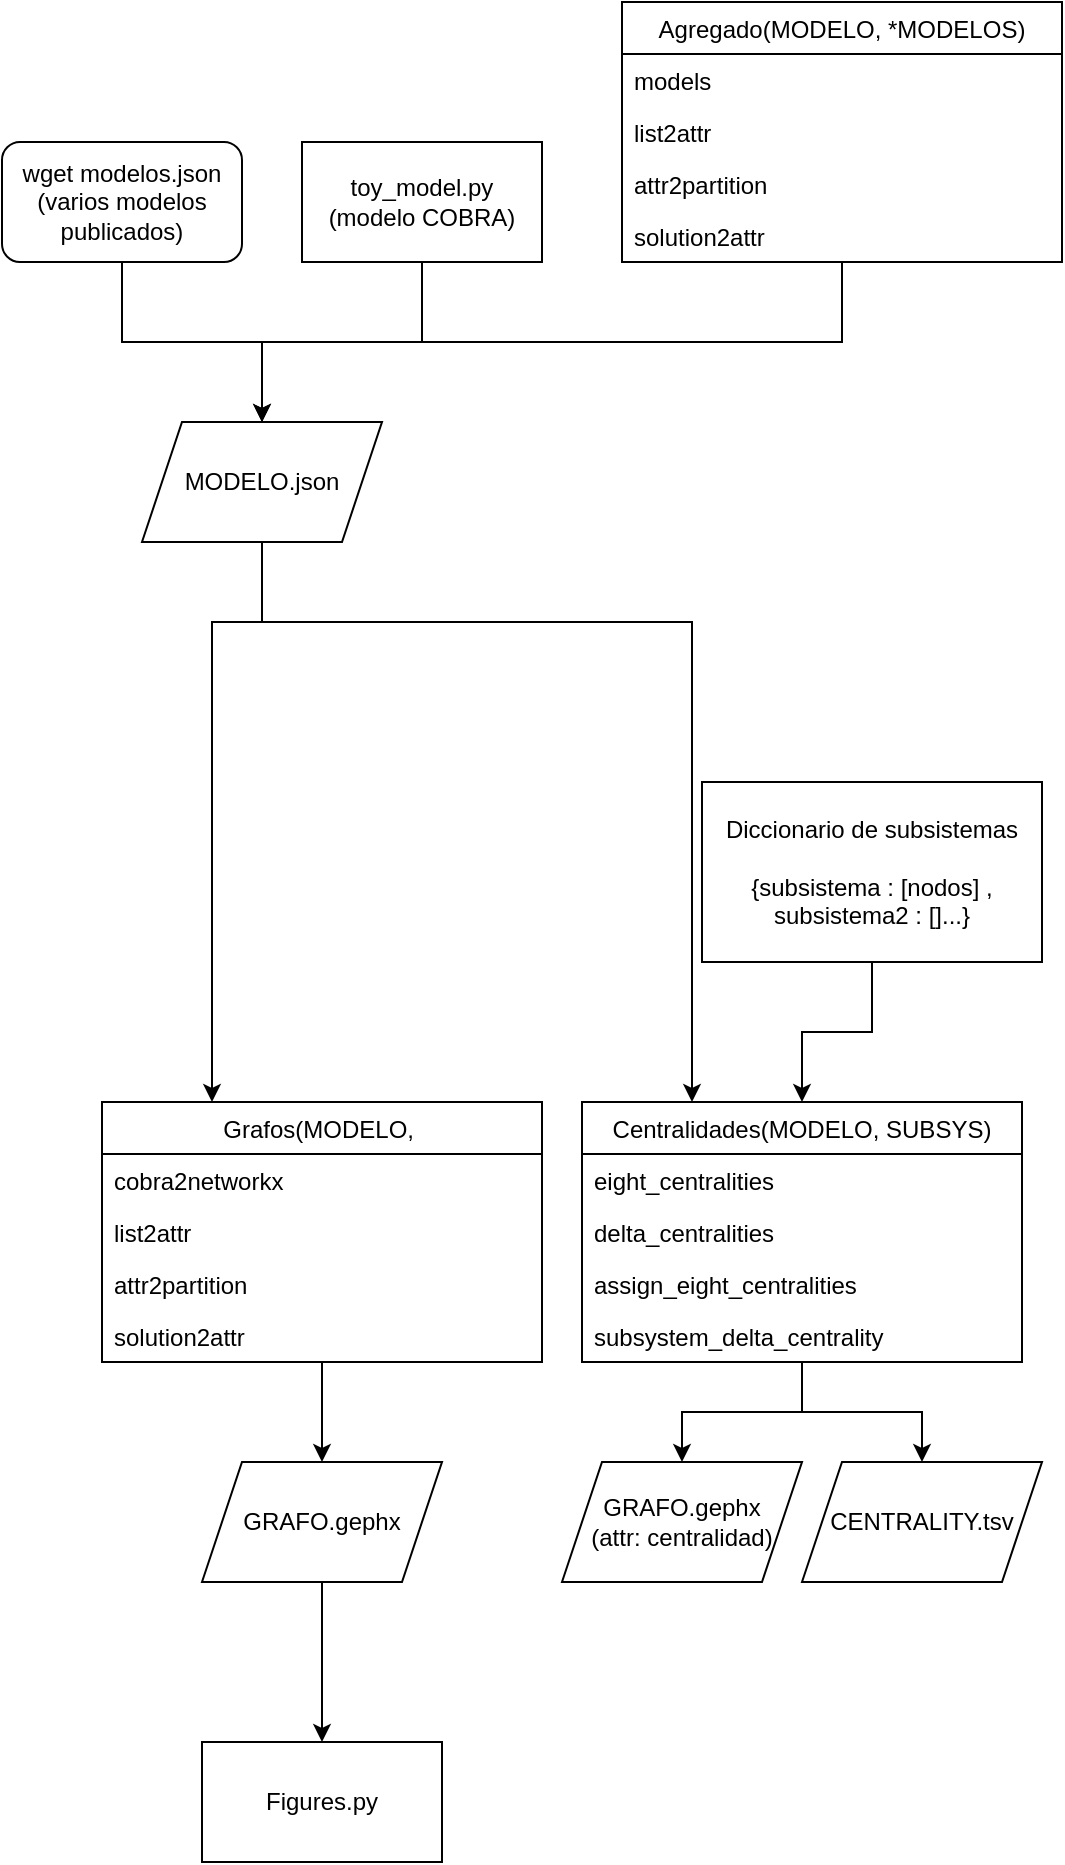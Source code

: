 <mxfile version="13.10.0" type="embed" pages="2">
    <diagram id="V4jA5u0HrALBCaSa1z8p" name="Page-2">
        <mxGraphModel dx="2099" dy="2011" grid="1" gridSize="10" guides="1" tooltips="1" connect="1" arrows="1" fold="1" page="1" pageScale="1" pageWidth="680" pageHeight="540" math="0" shadow="0">
            <root>
                <mxCell id="q56ZZanaA2h86lZk7YoQ-0"/>
                <mxCell id="q56ZZanaA2h86lZk7YoQ-1" parent="q56ZZanaA2h86lZk7YoQ-0"/>
                <mxCell id="GbEVvOrw_8Plu3P2y-ph-27" value="" style="edgeStyle=orthogonalEdgeStyle;rounded=0;orthogonalLoop=1;jettySize=auto;html=1;" edge="1" parent="q56ZZanaA2h86lZk7YoQ-1" source="q56ZZanaA2h86lZk7YoQ-11" target="GbEVvOrw_8Plu3P2y-ph-31">
                    <mxGeometry relative="1" as="geometry"/>
                </mxCell>
                <mxCell id="q56ZZanaA2h86lZk7YoQ-11" value="Centralidades(MODELO, SUBSYS)" style="swimlane;fontStyle=0;childLayout=stackLayout;horizontal=1;startSize=26;fillColor=none;horizontalStack=0;resizeParent=1;resizeParentMax=0;resizeLast=0;collapsible=1;marginBottom=0;" vertex="1" parent="q56ZZanaA2h86lZk7YoQ-1">
                    <mxGeometry x="270" y="-280" width="220" height="130" as="geometry">
                        <mxRectangle x="140" y="224" width="50" height="26" as="alternateBounds"/>
                    </mxGeometry>
                </mxCell>
                <mxCell id="q56ZZanaA2h86lZk7YoQ-12" value="eight_centralities" style="text;strokeColor=none;fillColor=none;align=left;verticalAlign=top;spacingLeft=4;spacingRight=4;overflow=hidden;rotatable=0;points=[[0,0.5],[1,0.5]];portConstraint=eastwest;" vertex="1" parent="q56ZZanaA2h86lZk7YoQ-11">
                    <mxGeometry y="26" width="220" height="26" as="geometry"/>
                </mxCell>
                <mxCell id="q56ZZanaA2h86lZk7YoQ-24" value="delta_centralities" style="text;strokeColor=none;fillColor=none;align=left;verticalAlign=top;spacingLeft=4;spacingRight=4;overflow=hidden;rotatable=0;points=[[0,0.5],[1,0.5]];portConstraint=eastwest;" vertex="1" parent="q56ZZanaA2h86lZk7YoQ-11">
                    <mxGeometry y="52" width="220" height="26" as="geometry"/>
                </mxCell>
                <mxCell id="GbEVvOrw_8Plu3P2y-ph-7" value="assign_eight_centralities" style="text;strokeColor=none;fillColor=none;align=left;verticalAlign=top;spacingLeft=4;spacingRight=4;overflow=hidden;rotatable=0;points=[[0,0.5],[1,0.5]];portConstraint=eastwest;" vertex="1" parent="q56ZZanaA2h86lZk7YoQ-11">
                    <mxGeometry y="78" width="220" height="26" as="geometry"/>
                </mxCell>
                <mxCell id="q56ZZanaA2h86lZk7YoQ-13" value="subsystem_delta_centrality" style="text;strokeColor=none;fillColor=none;align=left;verticalAlign=top;spacingLeft=4;spacingRight=4;overflow=hidden;rotatable=0;points=[[0,0.5],[1,0.5]];portConstraint=eastwest;" vertex="1" parent="q56ZZanaA2h86lZk7YoQ-11">
                    <mxGeometry y="104" width="220" height="26" as="geometry"/>
                </mxCell>
                <mxCell id="GbEVvOrw_8Plu3P2y-ph-22" style="edgeStyle=orthogonalEdgeStyle;rounded=0;orthogonalLoop=1;jettySize=auto;html=1;exitX=0.5;exitY=1;exitDx=0;exitDy=0;" edge="1" parent="q56ZZanaA2h86lZk7YoQ-1" source="GbEVvOrw_8Plu3P2y-ph-2" target="GbEVvOrw_8Plu3P2y-ph-16">
                    <mxGeometry relative="1" as="geometry"/>
                </mxCell>
                <mxCell id="GbEVvOrw_8Plu3P2y-ph-2" value="toy_model.py&lt;br&gt;(modelo COBRA)" style="whiteSpace=wrap;html=1;fontStyle=0;fillColor=none;startSize=26;" vertex="1" parent="q56ZZanaA2h86lZk7YoQ-1">
                    <mxGeometry x="130" y="-760" width="120" height="60" as="geometry"/>
                </mxCell>
                <mxCell id="GbEVvOrw_8Plu3P2y-ph-25" value="" style="edgeStyle=orthogonalEdgeStyle;rounded=0;orthogonalLoop=1;jettySize=auto;html=1;" edge="1" parent="q56ZZanaA2h86lZk7YoQ-1" source="GbEVvOrw_8Plu3P2y-ph-9" target="GbEVvOrw_8Plu3P2y-ph-24">
                    <mxGeometry relative="1" as="geometry"/>
                </mxCell>
                <mxCell id="GbEVvOrw_8Plu3P2y-ph-9" value="Grafos(MODELO, " style="swimlane;fontStyle=0;childLayout=stackLayout;horizontal=1;startSize=26;fillColor=none;horizontalStack=0;resizeParent=1;resizeParentMax=0;resizeLast=0;collapsible=1;marginBottom=0;" vertex="1" parent="q56ZZanaA2h86lZk7YoQ-1">
                    <mxGeometry x="30" y="-280" width="220" height="130" as="geometry">
                        <mxRectangle x="140" y="224" width="50" height="26" as="alternateBounds"/>
                    </mxGeometry>
                </mxCell>
                <mxCell id="GbEVvOrw_8Plu3P2y-ph-10" value="cobra2networkx" style="text;strokeColor=none;fillColor=none;align=left;verticalAlign=top;spacingLeft=4;spacingRight=4;overflow=hidden;rotatable=0;points=[[0,0.5],[1,0.5]];portConstraint=eastwest;" vertex="1" parent="GbEVvOrw_8Plu3P2y-ph-9">
                    <mxGeometry y="26" width="220" height="26" as="geometry"/>
                </mxCell>
                <mxCell id="GbEVvOrw_8Plu3P2y-ph-11" value="list2attr" style="text;strokeColor=none;fillColor=none;align=left;verticalAlign=top;spacingLeft=4;spacingRight=4;overflow=hidden;rotatable=0;points=[[0,0.5],[1,0.5]];portConstraint=eastwest;" vertex="1" parent="GbEVvOrw_8Plu3P2y-ph-9">
                    <mxGeometry y="52" width="220" height="26" as="geometry"/>
                </mxCell>
                <mxCell id="GbEVvOrw_8Plu3P2y-ph-12" value="attr2partition" style="text;strokeColor=none;fillColor=none;align=left;verticalAlign=top;spacingLeft=4;spacingRight=4;overflow=hidden;rotatable=0;points=[[0,0.5],[1,0.5]];portConstraint=eastwest;" vertex="1" parent="GbEVvOrw_8Plu3P2y-ph-9">
                    <mxGeometry y="78" width="220" height="26" as="geometry"/>
                </mxCell>
                <mxCell id="GbEVvOrw_8Plu3P2y-ph-13" value="solution2attr" style="text;strokeColor=none;fillColor=none;align=left;verticalAlign=top;spacingLeft=4;spacingRight=4;overflow=hidden;rotatable=0;points=[[0,0.5],[1,0.5]];portConstraint=eastwest;" vertex="1" parent="GbEVvOrw_8Plu3P2y-ph-9">
                    <mxGeometry y="104" width="220" height="26" as="geometry"/>
                </mxCell>
                <mxCell id="GbEVvOrw_8Plu3P2y-ph-21" style="edgeStyle=orthogonalEdgeStyle;rounded=0;orthogonalLoop=1;jettySize=auto;html=1;exitX=0.5;exitY=1;exitDx=0;exitDy=0;" edge="1" parent="q56ZZanaA2h86lZk7YoQ-1" source="GbEVvOrw_8Plu3P2y-ph-15" target="GbEVvOrw_8Plu3P2y-ph-16">
                    <mxGeometry relative="1" as="geometry"/>
                </mxCell>
                <mxCell id="GbEVvOrw_8Plu3P2y-ph-15" value="wget modelos.json&lt;br&gt;(varios modelos&lt;br&gt;publicados)" style="rounded=1;whiteSpace=wrap;html=1;" vertex="1" parent="q56ZZanaA2h86lZk7YoQ-1">
                    <mxGeometry x="-20" y="-760" width="120" height="60" as="geometry"/>
                </mxCell>
                <mxCell id="GbEVvOrw_8Plu3P2y-ph-19" style="edgeStyle=orthogonalEdgeStyle;rounded=0;orthogonalLoop=1;jettySize=auto;html=1;exitX=0.5;exitY=1;exitDx=0;exitDy=0;entryX=0.25;entryY=0;entryDx=0;entryDy=0;" edge="1" parent="q56ZZanaA2h86lZk7YoQ-1" source="GbEVvOrw_8Plu3P2y-ph-16" target="GbEVvOrw_8Plu3P2y-ph-9">
                    <mxGeometry relative="1" as="geometry">
                        <Array as="points">
                            <mxPoint x="110" y="-520"/>
                            <mxPoint x="85" y="-520"/>
                        </Array>
                    </mxGeometry>
                </mxCell>
                <mxCell id="GbEVvOrw_8Plu3P2y-ph-20" style="edgeStyle=orthogonalEdgeStyle;rounded=0;orthogonalLoop=1;jettySize=auto;html=1;exitX=0.5;exitY=1;exitDx=0;exitDy=0;entryX=0.25;entryY=0;entryDx=0;entryDy=0;" edge="1" parent="q56ZZanaA2h86lZk7YoQ-1" source="GbEVvOrw_8Plu3P2y-ph-16" target="q56ZZanaA2h86lZk7YoQ-11">
                    <mxGeometry relative="1" as="geometry">
                        <Array as="points">
                            <mxPoint x="110" y="-520"/>
                            <mxPoint x="325" y="-520"/>
                        </Array>
                    </mxGeometry>
                </mxCell>
                <mxCell id="GbEVvOrw_8Plu3P2y-ph-16" value="MODELO.json" style="shape=parallelogram;perimeter=parallelogramPerimeter;whiteSpace=wrap;html=1;fixedSize=1;" vertex="1" parent="q56ZZanaA2h86lZk7YoQ-1">
                    <mxGeometry x="50" y="-620" width="120" height="60" as="geometry"/>
                </mxCell>
                <mxCell id="GbEVvOrw_8Plu3P2y-ph-42" value="" style="edgeStyle=orthogonalEdgeStyle;rounded=0;orthogonalLoop=1;jettySize=auto;html=1;" edge="1" parent="q56ZZanaA2h86lZk7YoQ-1" source="GbEVvOrw_8Plu3P2y-ph-24" target="GbEVvOrw_8Plu3P2y-ph-41">
                    <mxGeometry relative="1" as="geometry"/>
                </mxCell>
                <mxCell id="GbEVvOrw_8Plu3P2y-ph-24" value="GRAFO.gephx" style="shape=parallelogram;perimeter=parallelogramPerimeter;whiteSpace=wrap;html=1;fixedSize=1;fontStyle=0;fillColor=none;startSize=26;" vertex="1" parent="q56ZZanaA2h86lZk7YoQ-1">
                    <mxGeometry x="80" y="-100" width="120" height="60" as="geometry"/>
                </mxCell>
                <mxCell id="GbEVvOrw_8Plu3P2y-ph-26" value="CENTRALITY.tsv" style="shape=parallelogram;perimeter=parallelogramPerimeter;whiteSpace=wrap;html=1;fixedSize=1;fontStyle=0;fillColor=none;startSize=26;" vertex="1" parent="q56ZZanaA2h86lZk7YoQ-1">
                    <mxGeometry x="380" y="-100" width="120" height="60" as="geometry"/>
                </mxCell>
                <mxCell id="GbEVvOrw_8Plu3P2y-ph-30" style="edgeStyle=orthogonalEdgeStyle;rounded=0;orthogonalLoop=1;jettySize=auto;html=1;exitX=0.5;exitY=1;exitDx=0;exitDy=0;" edge="1" parent="q56ZZanaA2h86lZk7YoQ-1" source="GbEVvOrw_8Plu3P2y-ph-29" target="q56ZZanaA2h86lZk7YoQ-11">
                    <mxGeometry relative="1" as="geometry"/>
                </mxCell>
                <mxCell id="GbEVvOrw_8Plu3P2y-ph-29" value="Diccionario de subsistemas&lt;br&gt;&lt;br&gt;{subsistema : [nodos] ,&lt;br&gt;subsistema2 : []...}" style="rounded=0;whiteSpace=wrap;html=1;" vertex="1" parent="q56ZZanaA2h86lZk7YoQ-1">
                    <mxGeometry x="330" y="-440" width="170" height="90" as="geometry"/>
                </mxCell>
                <mxCell id="GbEVvOrw_8Plu3P2y-ph-31" value="GRAFO.gephx&lt;br&gt;(attr: centralidad)" style="shape=parallelogram;perimeter=parallelogramPerimeter;whiteSpace=wrap;html=1;fixedSize=1;fontStyle=0;fillColor=none;startSize=26;" vertex="1" parent="q56ZZanaA2h86lZk7YoQ-1">
                    <mxGeometry x="260" y="-100" width="120" height="60" as="geometry"/>
                </mxCell>
                <mxCell id="GbEVvOrw_8Plu3P2y-ph-32" value="" style="edgeStyle=orthogonalEdgeStyle;rounded=0;orthogonalLoop=1;jettySize=auto;html=1;entryX=0.5;entryY=0;entryDx=0;entryDy=0;" edge="1" parent="q56ZZanaA2h86lZk7YoQ-1" source="q56ZZanaA2h86lZk7YoQ-11" target="GbEVvOrw_8Plu3P2y-ph-26">
                    <mxGeometry relative="1" as="geometry">
                        <mxPoint x="390" y="-140" as="sourcePoint"/>
                        <mxPoint x="290" y="-90" as="targetPoint"/>
                    </mxGeometry>
                </mxCell>
                <mxCell id="GbEVvOrw_8Plu3P2y-ph-34" value="Agregado(MODELO, *MODELOS)" style="swimlane;fontStyle=0;childLayout=stackLayout;horizontal=1;startSize=26;fillColor=none;horizontalStack=0;resizeParent=1;resizeParentMax=0;resizeLast=0;collapsible=1;marginBottom=0;" vertex="1" parent="q56ZZanaA2h86lZk7YoQ-1">
                    <mxGeometry x="290" y="-830" width="220" height="130" as="geometry">
                        <mxRectangle x="140" y="224" width="50" height="26" as="alternateBounds"/>
                    </mxGeometry>
                </mxCell>
                <mxCell id="GbEVvOrw_8Plu3P2y-ph-35" value="models" style="text;strokeColor=none;fillColor=none;align=left;verticalAlign=top;spacingLeft=4;spacingRight=4;overflow=hidden;rotatable=0;points=[[0,0.5],[1,0.5]];portConstraint=eastwest;" vertex="1" parent="GbEVvOrw_8Plu3P2y-ph-34">
                    <mxGeometry y="26" width="220" height="26" as="geometry"/>
                </mxCell>
                <mxCell id="GbEVvOrw_8Plu3P2y-ph-36" value="list2attr" style="text;strokeColor=none;fillColor=none;align=left;verticalAlign=top;spacingLeft=4;spacingRight=4;overflow=hidden;rotatable=0;points=[[0,0.5],[1,0.5]];portConstraint=eastwest;" vertex="1" parent="GbEVvOrw_8Plu3P2y-ph-34">
                    <mxGeometry y="52" width="220" height="26" as="geometry"/>
                </mxCell>
                <mxCell id="GbEVvOrw_8Plu3P2y-ph-37" value="attr2partition" style="text;strokeColor=none;fillColor=none;align=left;verticalAlign=top;spacingLeft=4;spacingRight=4;overflow=hidden;rotatable=0;points=[[0,0.5],[1,0.5]];portConstraint=eastwest;" vertex="1" parent="GbEVvOrw_8Plu3P2y-ph-34">
                    <mxGeometry y="78" width="220" height="26" as="geometry"/>
                </mxCell>
                <mxCell id="GbEVvOrw_8Plu3P2y-ph-38" value="solution2attr" style="text;strokeColor=none;fillColor=none;align=left;verticalAlign=top;spacingLeft=4;spacingRight=4;overflow=hidden;rotatable=0;points=[[0,0.5],[1,0.5]];portConstraint=eastwest;" vertex="1" parent="GbEVvOrw_8Plu3P2y-ph-34">
                    <mxGeometry y="104" width="220" height="26" as="geometry"/>
                </mxCell>
                <mxCell id="GbEVvOrw_8Plu3P2y-ph-39" value="" style="endArrow=none;html=1;edgeStyle=orthogonalEdgeStyle;rounded=0;" edge="1" parent="q56ZZanaA2h86lZk7YoQ-1" source="GbEVvOrw_8Plu3P2y-ph-34" target="GbEVvOrw_8Plu3P2y-ph-16">
                    <mxGeometry width="50" height="50" relative="1" as="geometry">
                        <mxPoint x="410" y="-580" as="sourcePoint"/>
                        <mxPoint x="460" y="-630" as="targetPoint"/>
                        <Array as="points">
                            <mxPoint x="400" y="-660"/>
                            <mxPoint x="110" y="-660"/>
                        </Array>
                    </mxGeometry>
                </mxCell>
                <mxCell id="GbEVvOrw_8Plu3P2y-ph-41" value="Figures.py" style="whiteSpace=wrap;html=1;fontStyle=0;fillColor=none;startSize=26;" vertex="1" parent="q56ZZanaA2h86lZk7YoQ-1">
                    <mxGeometry x="80" y="40" width="120" height="60" as="geometry"/>
                </mxCell>
            </root>
        </mxGraphModel>
    </diagram>
    <diagram id="r1xIP4af-7wxtUHjQTzm" name="Page-1">
        <mxGraphModel dx="1419" dy="931" grid="1" gridSize="10" guides="1" tooltips="1" connect="1" arrows="1" fold="1" page="1" pageScale="1" pageWidth="680" pageHeight="540" math="0" shadow="0">
            <root>
                <mxCell id="0"/>
                <mxCell id="1" parent="0"/>
                <mxCell id="4" value="&lt;h1&gt;Heading&lt;/h1&gt;&lt;div style=&quot;font-size: 14px ; line-height: 19px&quot;&gt;&lt;div&gt;&lt;span style=&quot;font-style: italic&quot;&gt;1)&amp;nbsp;eliminar&amp;nbsp;los&amp;nbsp;exchanges&amp;nbsp;de&amp;nbsp;la&amp;nbsp;célula&amp;nbsp;interna.&lt;/span&gt;&lt;/div&gt;&lt;div&gt;&lt;span style=&quot;font-style: italic&quot;&gt;&amp;nbsp;&amp;nbsp;&amp;nbsp;&amp;nbsp;aggr.reactions.getbyid(%nombre_celula$boundry%)&amp;nbsp;&amp;lt;-&amp;nbsp;null&lt;/span&gt;&lt;/div&gt;&lt;div&gt;&lt;span style=&quot;font-style: italic&quot;&gt;2)&amp;nbsp;reescribir&amp;nbsp;el&amp;nbsp;uptake&amp;nbsp;de&amp;nbsp;la&amp;nbsp;célula&amp;nbsp;interna&amp;nbsp;para&amp;nbsp;q&amp;nbsp;quede&amp;nbsp;con&amp;nbsp;un&amp;nbsp;metabolito&lt;/span&gt;&lt;/div&gt;&lt;div&gt;&lt;span style=&quot;font-style: italic&quot;&gt;intermediario,&amp;nbsp;por&amp;nbsp;ejemplo:&lt;/span&gt;&lt;/div&gt;&lt;div&gt;&lt;span style=&quot;font-style: italic&quot;&gt;&amp;nbsp;&amp;nbsp;old:&amp;nbsp;A_Uptake_interior_cell:&amp;nbsp;&amp;nbsp;A[e]&amp;nbsp;--&amp;gt;&amp;nbsp;A[c]&amp;nbsp;(remove)&lt;/span&gt;&lt;/div&gt;&lt;div&gt;&lt;span style=&quot;font-style: italic&quot;&gt;&amp;nbsp;&amp;nbsp;new:&amp;nbsp;A_Uptake_interior_cell:&amp;nbsp;&amp;nbsp;A[I]&amp;nbsp;--&amp;gt;&amp;nbsp;A[c]&lt;/span&gt;&lt;/div&gt;&lt;br&gt;&lt;div&gt;&lt;span style=&quot;font-style: italic&quot;&gt;3)&amp;nbsp;crear&amp;nbsp;nuevo&amp;nbsp;flujo&amp;nbsp;de&amp;nbsp;transport&amp;nbsp;en&amp;nbsp;la&amp;nbsp;célula&amp;nbsp;intermediaria:&lt;/span&gt;&lt;/div&gt;&lt;div&gt;&lt;span style=&quot;font-style: italic&quot;&gt;&amp;nbsp;&amp;nbsp;&amp;nbsp;&amp;nbsp;&amp;nbsp;A_Uptake_intermedian_cell:&amp;nbsp;A[c]&amp;nbsp;--&amp;gt;&amp;nbsp;A[I]&amp;nbsp;(create)&lt;/span&gt;&lt;/div&gt;&lt;/div&gt;" style="text;html=1;strokeColor=none;fillColor=none;spacing=5;spacingTop=-20;whiteSpace=wrap;overflow=hidden;rounded=0;" parent="1" vertex="1">
                    <mxGeometry x="340" y="20" width="370" height="250" as="geometry"/>
                </mxCell>
                <mxCell id="6" value="C" style="ellipse;whiteSpace=wrap;html=1;fontColor=#f0f0f0;" parent="1" vertex="1">
                    <mxGeometry x="50" y="50" width="150" height="170" as="geometry"/>
                </mxCell>
                <mxCell id="11" value="e" style="shape=cylinder3;whiteSpace=wrap;html=1;boundedLbl=1;backgroundOutline=1;size=7.857;fontColor=#ffffff;fillColor=#60a917;strokeColor=#2D7600;" parent="1" vertex="1">
                    <mxGeometry x="190" y="220" width="30" height="40" as="geometry"/>
                </mxCell>
                <mxCell id="24" value="" style="shape=flexArrow;endArrow=classic;html=1;fontColor=#f0f0f0;fillColor=#1ba1e2;strokeColor=#006EAF;" parent="1" source="2" target="6" edge="1">
                    <mxGeometry width="50" height="50" relative="1" as="geometry">
                        <mxPoint x="-9" y="223" as="sourcePoint"/>
                        <mxPoint x="44" y="194.851" as="targetPoint"/>
                    </mxGeometry>
                </mxCell>
                <mxCell id="2" value="" style="rounded=1;whiteSpace=wrap;html=1;arcSize=9;dashed=1;" parent="1" vertex="1">
                    <mxGeometry x="20" y="20" width="270" height="250" as="geometry"/>
                </mxCell>
                <mxCell id="29" value="" style="shape=flexArrow;endArrow=classic;html=1;fontColor=#f0f0f0;fillColor=#0050ef;strokeColor=#001DBC;" parent="1" target="30" edge="1">
                    <mxGeometry width="50" height="50" relative="1" as="geometry">
                        <mxPoint x="331" y="210" as="sourcePoint"/>
                        <mxPoint x="191" y="210" as="targetPoint"/>
                    </mxGeometry>
                </mxCell>
                <mxCell id="35" style="shape=flexArrow;rounded=0;orthogonalLoop=1;jettySize=auto;html=1;" parent="1" source="30" target="34" edge="1">
                    <mxGeometry relative="1" as="geometry"/>
                </mxCell>
                <mxCell id="30" value="" style="shape=cylinder3;whiteSpace=wrap;html=1;boundedLbl=1;backgroundOutline=1;size=15;fontColor=#ffffff;fillColor=#0050ef;strokeColor=#001DBC;" parent="1" vertex="1">
                    <mxGeometry x="220" y="188" width="30" height="42" as="geometry"/>
                </mxCell>
                <mxCell id="34" value="" style="ellipse;whiteSpace=wrap;html=1;fontColor=#f0f0f0;" parent="1" vertex="1">
                    <mxGeometry x="40" y="40" width="150" height="170" as="geometry"/>
                </mxCell>
                <mxCell id="36" style="edgeStyle=orthogonalEdgeStyle;shape=flexArrow;rounded=0;orthogonalLoop=1;jettySize=auto;html=1;exitX=0.5;exitY=1;exitDx=0;exitDy=0;" parent="1" source="34" target="34" edge="1">
                    <mxGeometry relative="1" as="geometry"/>
                </mxCell>
                <mxCell id="53" value="" style="rounded=1;whiteSpace=wrap;html=1;arcSize=9;connectable=0;allowArrows=0;dashed=1;" parent="1" vertex="1">
                    <mxGeometry x="45" y="570" width="400" height="390" as="geometry"/>
                </mxCell>
                <mxCell id="54" value="" style="ellipse;whiteSpace=wrap;html=1;fontColor=#f0f0f0;" parent="1" vertex="1">
                    <mxGeometry x="60" y="701" width="110" height="118" as="geometry"/>
                </mxCell>
                <mxCell id="55" value="" style="ellipse;whiteSpace=wrap;html=1;fontColor=#f0f0f0;" parent="1" vertex="1">
                    <mxGeometry x="246" y="702" width="110" height="118" as="geometry"/>
                </mxCell>
                <mxCell id="56" value="" style="shape=flexArrow;endArrow=classic;html=1;fontColor=#f0f0f0;fillColor=#60a917;strokeColor=#2D7600;startArrow=block;endSize=5;startSize=5;" parent="1" edge="1">
                    <mxGeometry width="50" height="50" relative="1" as="geometry">
                        <mxPoint x="502" y="710" as="sourcePoint"/>
                        <mxPoint x="410" y="750" as="targetPoint"/>
                    </mxGeometry>
                </mxCell>
                <mxCell id="106" value="boundary" style="edgeLabel;html=1;align=center;verticalAlign=middle;resizable=0;points=[];fontColor=#f0f0f0;" parent="56" connectable="0" vertex="1">
                    <mxGeometry x="0.088" y="5" relative="1" as="geometry">
                        <mxPoint x="3.55" y="-6.31" as="offset"/>
                    </mxGeometry>
                </mxCell>
                <mxCell id="57" value="1_modelo1&lt;br&gt;glc[e]" style="shape=cylinder3;whiteSpace=wrap;html=1;boundedLbl=1;backgroundOutline=1;size=15;fontColor=#ffffff;fillColor=#60a917;strokeColor=#2D7600;align=center;" parent="1" vertex="1">
                    <mxGeometry x="382.26" y="753" width="30" height="42" as="geometry"/>
                </mxCell>
                <mxCell id="58" value="glc_[i]" style="shape=cylinder3;whiteSpace=wrap;html=1;boundedLbl=1;backgroundOutline=1;size=15;fontColor=#ffffff;fillColor=#6a00ff;strokeColor=#3700CC;" parent="1" vertex="1">
                    <mxGeometry x="191" y="740" width="30" height="42" as="geometry"/>
                </mxCell>
                <mxCell id="59" value="" style="shape=flexArrow;endArrow=classic;html=1;fontColor=#f0f0f0;fillColor=#6a00ff;strokeColor=#3700CC;startArrow=block;endSize=5;startSize=5;" parent="1" edge="1">
                    <mxGeometry width="50" height="50" relative="1" as="geometry">
                        <mxPoint x="261" y="760" as="sourcePoint"/>
                        <mxPoint x="221" y="760.496" as="targetPoint"/>
                    </mxGeometry>
                </mxCell>
                <mxCell id="60" value="" style="shape=flexArrow;endArrow=classic;html=1;fontColor=#f0f0f0;fillColor=#6a00ff;strokeColor=#3700CC;startArrow=block;endSize=5;startSize=5;" parent="1" source="58" edge="1">
                    <mxGeometry width="50" height="50" relative="1" as="geometry">
                        <mxPoint x="181.5" y="781" as="sourcePoint"/>
                        <mxPoint x="141" y="760" as="targetPoint"/>
                    </mxGeometry>
                </mxCell>
                <mxCell id="61" value="" style="shape=flexArrow;endArrow=classic;html=1;fontColor=#f0f0f0;fillColor=#60a917;strokeColor=#2D7600;endSize=5;startArrow=block;startSize=5;" parent="1" edge="1">
                    <mxGeometry width="50" height="50" relative="1" as="geometry">
                        <mxPoint x="381" y="760" as="sourcePoint"/>
                        <mxPoint x="333" y="760.496" as="targetPoint"/>
                    </mxGeometry>
                </mxCell>
                <mxCell id="65" value="" style="rounded=1;whiteSpace=wrap;html=1;arcSize=9;connectable=0;allowArrows=0;dashed=1;" parent="1" vertex="1">
                    <mxGeometry x="29.5" y="300" width="400" height="160" as="geometry"/>
                </mxCell>
                <mxCell id="66" value="" style="ellipse;whiteSpace=wrap;html=1;fontColor=#f0f0f0;" parent="1" vertex="1">
                    <mxGeometry x="48.5" y="320" width="110" height="118" as="geometry"/>
                </mxCell>
                <mxCell id="67" value="" style="ellipse;whiteSpace=wrap;html=1;fontColor=#f0f0f0;" parent="1" vertex="1">
                    <mxGeometry x="234.5" y="325" width="110" height="118" as="geometry"/>
                </mxCell>
                <mxCell id="68" value="" style="shape=flexArrow;endArrow=classic;html=1;fontColor=#f0f0f0;fillColor=#0050ef;strokeColor=#001DBC;" parent="1" edge="1">
                    <mxGeometry width="50" height="50" relative="1" as="geometry">
                        <mxPoint x="490.5" y="380.34" as="sourcePoint"/>
                        <mxPoint x="409.5" y="379.496" as="targetPoint"/>
                    </mxGeometry>
                </mxCell>
                <mxCell id="69" value="e" style="shape=cylinder3;whiteSpace=wrap;html=1;boundedLbl=1;backgroundOutline=1;size=15;fontColor=#ffffff;fillColor=#0050ef;strokeColor=#001DBC;" parent="1" vertex="1">
                    <mxGeometry x="375.5" y="360" width="30" height="42" as="geometry"/>
                </mxCell>
                <mxCell id="70" value="" style="shape=flexArrow;endArrow=classic;html=1;fontColor=#f0f0f0;fillColor=#0050ef;strokeColor=#001DBC;width=16;endSize=5.58;" parent="1" edge="1">
                    <mxGeometry width="50" height="50" relative="1" as="geometry">
                        <mxPoint x="369.5" y="379" as="sourcePoint"/>
                        <mxPoint x="321.5" y="379.496" as="targetPoint"/>
                        <Array as="points"/>
                    </mxGeometry>
                </mxCell>
                <mxCell id="72" value="" style="shape=flexArrow;endArrow=classic;html=1;fontColor=#f0f0f0;fillColor=#0050ef;strokeColor=#001DBC;width=16;endSize=5.58;" parent="1" source="69" edge="1">
                    <mxGeometry width="50" height="50" relative="1" as="geometry">
                        <mxPoint x="173.5" y="421" as="sourcePoint"/>
                        <mxPoint x="125.5" y="421.496" as="targetPoint"/>
                        <Array as="points">
                            <mxPoint x="359.5" y="310"/>
                            <mxPoint x="209.5" y="310"/>
                        </Array>
                    </mxGeometry>
                </mxCell>
                <mxCell id="85" value="" style="rounded=1;whiteSpace=wrap;html=1;arcSize=9;connectable=0;allowArrows=0;dashed=1;" parent="1" vertex="1">
                    <mxGeometry x="520" y="310" width="400" height="160" as="geometry"/>
                </mxCell>
                <mxCell id="86" value="" style="ellipse;whiteSpace=wrap;html=1;fontColor=#f0f0f0;" parent="1" vertex="1">
                    <mxGeometry x="539" y="330" width="110" height="118" as="geometry"/>
                </mxCell>
                <mxCell id="87" value="" style="ellipse;whiteSpace=wrap;html=1;fontColor=#f0f0f0;" parent="1" vertex="1">
                    <mxGeometry x="730" y="353.5" width="110" height="75" as="geometry"/>
                </mxCell>
                <mxCell id="88" value="" style="shape=flexArrow;endArrow=classic;html=1;fontColor=#f0f0f0;fillColor=#1ba1e2;strokeColor=#006EAF;" parent="1" edge="1">
                    <mxGeometry width="50" height="50" relative="1" as="geometry">
                        <mxPoint x="981" y="390.34" as="sourcePoint"/>
                        <mxPoint x="900" y="389.496" as="targetPoint"/>
                    </mxGeometry>
                </mxCell>
                <mxCell id="89" value="e" style="shape=cylinder3;whiteSpace=wrap;html=1;boundedLbl=1;backgroundOutline=1;size=15;fontColor=#ffffff;fillColor=#60a917;strokeColor=#2D7600;" parent="1" vertex="1">
                    <mxGeometry x="866" y="370" width="30" height="42" as="geometry"/>
                </mxCell>
                <mxCell id="90" value="" style="shape=flexArrow;endArrow=classic;html=1;fontColor=#f0f0f0;fillColor=#60a917;strokeColor=#2D7600;width=16;endSize=5.58;" parent="1" edge="1">
                    <mxGeometry width="50" height="50" relative="1" as="geometry">
                        <mxPoint x="860" y="389" as="sourcePoint"/>
                        <mxPoint x="812" y="389.496" as="targetPoint"/>
                        <Array as="points"/>
                    </mxGeometry>
                </mxCell>
                <mxCell id="91" value="" style="shape=flexArrow;endArrow=classic;html=1;fontColor=#f0f0f0;fillColor=#60a917;strokeColor=#2D7600;width=16;endSize=5.58;" parent="1" source="89" target="86" edge="1">
                    <mxGeometry width="50" height="50" relative="1" as="geometry">
                        <mxPoint x="664" y="431" as="sourcePoint"/>
                        <mxPoint x="616" y="431.496" as="targetPoint"/>
                        <Array as="points">
                            <mxPoint x="850" y="320"/>
                            <mxPoint x="700" y="320"/>
                        </Array>
                    </mxGeometry>
                </mxCell>
                <mxCell id="92" value="" style="shape=flexArrow;endArrow=classic;html=1;fontColor=#f0f0f0;fillColor=#fa6800;strokeColor=#C73500;entryX=0.533;entryY=0.619;entryDx=0;entryDy=0;entryPerimeter=0;" parent="1" target="93" edge="1">
                    <mxGeometry width="50" height="50" relative="1" as="geometry">
                        <mxPoint x="970" y="444" as="sourcePoint"/>
                        <mxPoint x="904" y="590.496" as="targetPoint"/>
                    </mxGeometry>
                </mxCell>
                <mxCell id="93" value="e" style="shape=cylinder3;whiteSpace=wrap;html=1;boundedLbl=1;backgroundOutline=1;size=15;fontColor=#ffffff;fillColor=#fa6800;strokeColor=#C73500;" parent="1" vertex="1">
                    <mxGeometry x="866" y="418" width="30" height="42" as="geometry"/>
                </mxCell>
                <mxCell id="94" value="" style="shape=flexArrow;endArrow=classic;html=1;fontColor=#f0f0f0;fillColor=#fa6800;strokeColor=#C73500;width=16;endSize=5.58;" parent="1" source="93" target="87" edge="1">
                    <mxGeometry width="50" height="50" relative="1" as="geometry">
                        <mxPoint x="864" y="590" as="sourcePoint"/>
                        <mxPoint x="816" y="590.496" as="targetPoint"/>
                        <Array as="points"/>
                    </mxGeometry>
                </mxCell>
                <mxCell id="95" value="" style="shape=flexArrow;endArrow=classic;html=1;fontColor=#f0f0f0;fillColor=#fa6800;strokeColor=#C73500;width=16;endSize=5.58;" parent="1" source="93" target="86" edge="1">
                    <mxGeometry width="50" height="50" relative="1" as="geometry">
                        <mxPoint x="668" y="632" as="sourcePoint"/>
                        <mxPoint x="620" y="632.496" as="targetPoint"/>
                        <Array as="points">
                            <mxPoint x="830" y="450"/>
                            <mxPoint x="704" y="440"/>
                        </Array>
                    </mxGeometry>
                </mxCell>
                <mxCell id="96" value="" style="shape=flexArrow;endArrow=classic;html=1;fontColor=#f0f0f0;fillColor=#fa6800;strokeColor=#C73500;entryX=0.533;entryY=0.619;entryDx=0;entryDy=0;entryPerimeter=0;" parent="1" target="97" edge="1">
                    <mxGeometry width="50" height="50" relative="1" as="geometry">
                        <mxPoint x="481.5" y="923" as="sourcePoint"/>
                        <mxPoint x="390.26" y="1069.086" as="targetPoint"/>
                    </mxGeometry>
                </mxCell>
                <mxCell id="105" value="boundary" style="edgeLabel;html=1;align=center;verticalAlign=middle;resizable=0;points=[];fontColor=#f0f0f0;" parent="96" connectable="0" vertex="1">
                    <mxGeometry x="-0.167" y="2" relative="1" as="geometry">
                        <mxPoint y="13.76" as="offset"/>
                    </mxGeometry>
                </mxCell>
                <mxCell id="97" value="o2" style="shape=cylinder3;whiteSpace=wrap;html=1;boundedLbl=1;backgroundOutline=1;size=15;fontColor=#ffffff;fillColor=#fa6800;strokeColor=#C73500;" parent="1" vertex="1">
                    <mxGeometry x="352.26" y="896.59" width="30" height="42" as="geometry"/>
                </mxCell>
                <mxCell id="98" value="" style="shape=flexArrow;endArrow=classic;html=1;fontColor=#f0f0f0;fillColor=#fa6800;strokeColor=#C73500;width=16;endSize=5.58;" parent="1" source="97" target="55" edge="1">
                    <mxGeometry width="50" height="50" relative="1" as="geometry">
                        <mxPoint x="350.26" y="1068.59" as="sourcePoint"/>
                        <mxPoint x="315.612" y="891.766" as="targetPoint"/>
                        <Array as="points"/>
                    </mxGeometry>
                </mxCell>
                <mxCell id="99" value="" style="shape=flexArrow;endArrow=classic;html=1;fontColor=#f0f0f0;fillColor=#fa6800;strokeColor=#C73500;width=16;endSize=5.58;" parent="1" source="97" target="54" edge="1">
                    <mxGeometry width="50" height="50" relative="1" as="geometry">
                        <mxPoint x="154.26" y="1110.59" as="sourcePoint"/>
                        <mxPoint x="130.746" y="890.997" as="targetPoint"/>
                        <Array as="points">
                            <mxPoint x="281.5" y="871"/>
                            <mxPoint x="201.5" y="871"/>
                        </Array>
                    </mxGeometry>
                </mxCell>
                <mxCell id="100" value="Otro metabolito que no nos interesa tocar" style="text;html=1;strokeColor=none;fillColor=none;align=center;verticalAlign=middle;whiteSpace=wrap;rounded=0;fontColor=#f0f0f0;" parent="1" vertex="1">
                    <mxGeometry x="201.5" y="907.59" width="110" height="20" as="geometry"/>
                </mxCell>
                <mxCell id="102" value="1_modelo1_&lt;br&gt;met..." style="shape=cylinder3;whiteSpace=wrap;html=1;boundedLbl=1;backgroundOutline=1;size=15;fillColor=none;fontColor=#f0f0f0;" parent="1" vertex="1">
                    <mxGeometry x="260" y="725" width="70.25" height="69" as="geometry"/>
                </mxCell>
                <mxCell id="103" value="2_model2_&lt;br&gt;met..." style="shape=cylinder3;whiteSpace=wrap;html=1;boundedLbl=1;backgroundOutline=1;size=15;fillColor=none;fontColor=#f0f0f0;" parent="1" vertex="1">
                    <mxGeometry x="70" y="725" width="71.5" height="70" as="geometry"/>
                </mxCell>
                <mxCell id="108" value="lac_[i]" style="shape=cylinder3;whiteSpace=wrap;html=1;boundedLbl=1;backgroundOutline=1;size=15;fontColor=#ffffff;fillColor=#76608a;strokeColor=#432D57;" parent="1" vertex="1">
                    <mxGeometry x="191.5" y="689" width="30" height="42" as="geometry"/>
                </mxCell>
                <mxCell id="109" value="" style="shape=flexArrow;endArrow=classic;html=1;fontColor=#f0f0f0;fillColor=#76608a;strokeColor=#432D57;startArrow=block;endSize=5;startSize=5;" parent="1" source="102" edge="1">
                    <mxGeometry width="50" height="50" relative="1" as="geometry">
                        <mxPoint x="261.5" y="709.0" as="sourcePoint"/>
                        <mxPoint x="221.5" y="709.496" as="targetPoint"/>
                        <Array as="points">
                            <mxPoint x="251.5" y="709"/>
                        </Array>
                    </mxGeometry>
                </mxCell>
                <mxCell id="110" value="" style="shape=flexArrow;endArrow=classic;html=1;fontColor=#f0f0f0;fillColor=#76608a;strokeColor=#432D57;startArrow=block;endSize=5;startSize=5;" parent="1" source="108" target="103" edge="1">
                    <mxGeometry width="50" height="50" relative="1" as="geometry">
                        <mxPoint x="182" y="730" as="sourcePoint"/>
                        <mxPoint x="141.5" y="709.0" as="targetPoint"/>
                        <Array as="points">
                            <mxPoint x="161.5" y="710"/>
                        </Array>
                    </mxGeometry>
                </mxCell>
                <mxCell id="111" value="lac_[e]" style="shape=cylinder3;whiteSpace=wrap;html=1;boundedLbl=1;backgroundOutline=1;size=15;fontColor=#ffffff;fillColor=#76608a;strokeColor=#432D57;" parent="1" vertex="1">
                    <mxGeometry x="290" y="590" width="30" height="42" as="geometry"/>
                </mxCell>
                <mxCell id="112" value="" style="shape=flexArrow;endArrow=classic;html=1;fontColor=#f0f0f0;fillColor=#76608a;strokeColor=#432D57;startArrow=block;endSize=5;startSize=5;" parent="1" source="108" target="111" edge="1">
                    <mxGeometry width="50" height="50" relative="1" as="geometry">
                        <mxPoint x="281.5" y="741.8" as="sourcePoint"/>
                        <mxPoint x="231.5" y="719.496" as="targetPoint"/>
                        <Array as="points">
                            <mxPoint x="210" y="650"/>
                            <mxPoint x="250" y="610"/>
                        </Array>
                    </mxGeometry>
                </mxCell>
                <mxCell id="113" value="" style="shape=flexArrow;endArrow=classic;html=1;fontColor=#f0f0f0;fillColor=#76608a;strokeColor=#432D57;startArrow=block;endSize=5;startSize=5;entryX=1;entryY=0.5;entryDx=0;entryDy=0;entryPerimeter=0;" parent="1" target="111" edge="1">
                    <mxGeometry width="50" height="50" relative="1" as="geometry">
                        <mxPoint x="500" y="611" as="sourcePoint"/>
                        <mxPoint x="344.5" y="610.576" as="targetPoint"/>
                    </mxGeometry>
                </mxCell>
                <mxCell id="114" value="boundary" style="edgeLabel;html=1;align=center;verticalAlign=middle;resizable=0;points=[];fontColor=#f0f0f0;" parent="113" connectable="0" vertex="1">
                    <mxGeometry x="0.088" y="5" relative="1" as="geometry">
                        <mxPoint x="3.55" y="5.12" as="offset"/>
                    </mxGeometry>
                </mxCell>
                <mxCell id="115" value="&lt;h1&gt;Heading&lt;/h1&gt;&lt;p&gt;Lorem ipsum dolor sit amet, consectetur adipisicing elit, sed do eiusmod tempor incididunt ut labore et dolore magna aliqua.&lt;/p&gt;" style="text;html=1;strokeColor=none;fillColor=none;spacing=5;spacingTop=-20;whiteSpace=wrap;overflow=hidden;rounded=0;fontColor=#f0f0f0;" parent="1" vertex="1">
                    <mxGeometry x="539" y="581" width="190" height="120" as="geometry"/>
                </mxCell>
                <mxCell id="116" value="Tisular" style="text;html=1;strokeColor=none;fillColor=none;align=center;verticalAlign=middle;whiteSpace=wrap;rounded=0;fontColor=#f0f0f0;fontSize=24;" parent="1" vertex="1">
                    <mxGeometry x="70" y="601" width="90" height="49" as="geometry"/>
                </mxCell>
                <mxCell id="117" value="cultivo / sopa" style="text;html=1;strokeColor=none;fillColor=none;align=center;verticalAlign=middle;whiteSpace=wrap;rounded=0;fontColor=#f0f0f0;fontSize=24;" parent="1" vertex="1">
                    <mxGeometry x="109" y="411" width="161" height="49" as="geometry"/>
                </mxCell>
                <mxCell id="118" value="base" style="text;html=1;strokeColor=none;fillColor=none;align=center;verticalAlign=middle;whiteSpace=wrap;rounded=0;fontColor=#f0f0f0;fontSize=24;" parent="1" vertex="1">
                    <mxGeometry x="179" y="30" width="101" height="49" as="geometry"/>
                </mxCell>
                <mxCell id="120" value="" style="ellipse;shape=cloud;whiteSpace=wrap;html=1;fillColor=none;fontSize=24;fontColor=#f0f0f0;" parent="1" vertex="1">
                    <mxGeometry x="130" y="650" width="150" height="160" as="geometry"/>
                </mxCell>
            </root>
        </mxGraphModel>
    </diagram>
</mxfile>